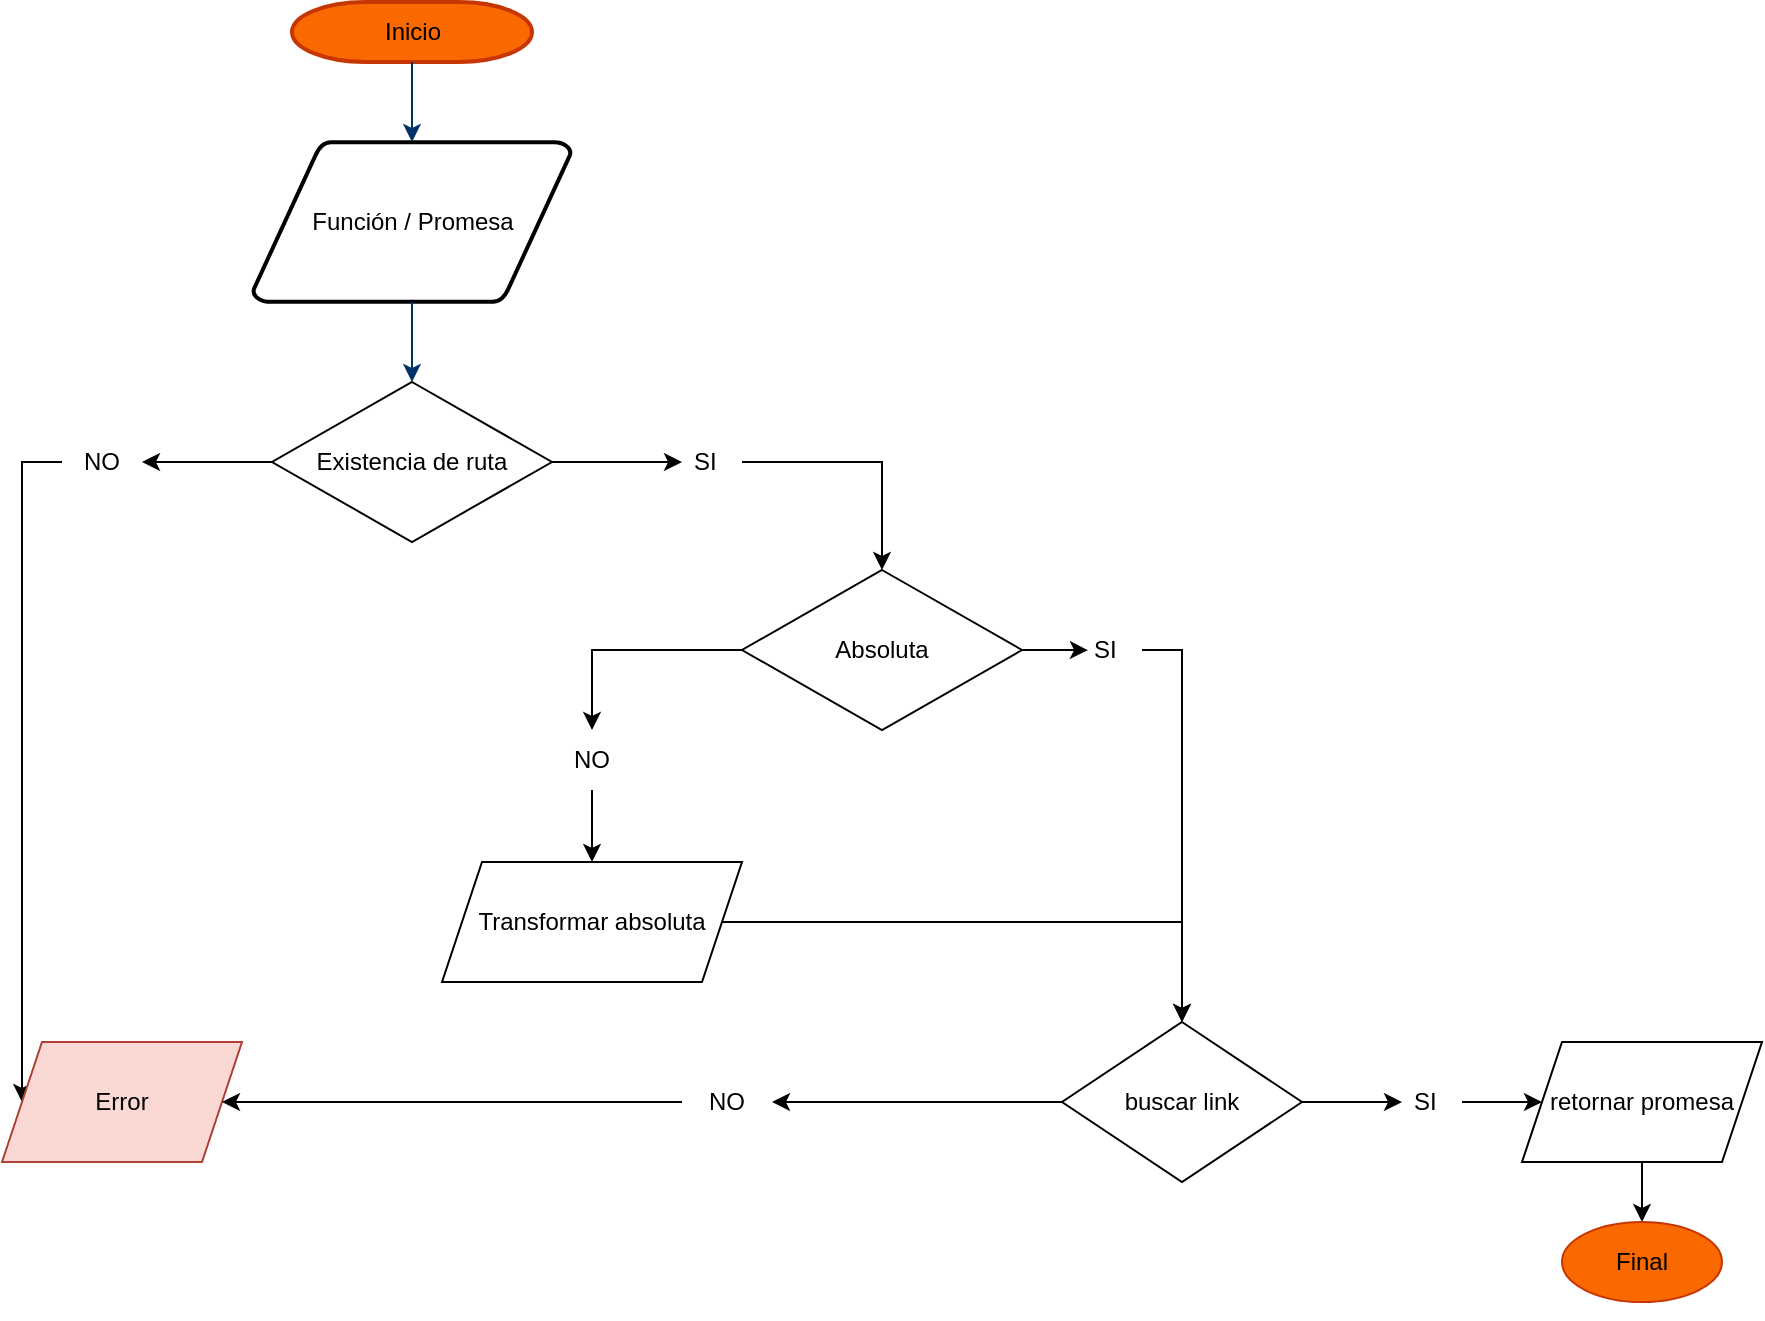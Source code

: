 <mxfile version="22.0.8" type="github">
  <diagram id="6a731a19-8d31-9384-78a2-239565b7b9f0" name="Page-1">
    <mxGraphModel dx="1834" dy="670" grid="1" gridSize="10" guides="1" tooltips="1" connect="1" arrows="1" fold="1" page="1" pageScale="1" pageWidth="1169" pageHeight="827" background="none" math="0" shadow="0">
      <root>
        <mxCell id="0" />
        <mxCell id="1" parent="0" />
        <mxCell id="2" value="Inicio" style="shape=mxgraph.flowchart.terminator;strokeWidth=2;gradientDirection=north;fontStyle=0;html=1;fillColor=#fa6800;fontColor=#000000;strokeColor=#C73500;" parent="1" vertex="1">
          <mxGeometry x="265" y="50" width="120" height="30" as="geometry" />
        </mxCell>
        <mxCell id="3" value="Función / Promesa" style="shape=mxgraph.flowchart.data;strokeWidth=2;gradientColor=none;gradientDirection=north;fontStyle=0;html=1;" parent="1" vertex="1">
          <mxGeometry x="245.5" y="120" width="159" height="80" as="geometry" />
        </mxCell>
        <mxCell id="7" style="fontStyle=1;strokeColor=#003366;strokeWidth=1;html=1;" parent="1" source="2" target="3" edge="1">
          <mxGeometry relative="1" as="geometry" />
        </mxCell>
        <mxCell id="8" style="fontStyle=1;strokeColor=#003366;strokeWidth=1;html=1;entryX=0.5;entryY=0;entryDx=0;entryDy=0;" parent="1" source="3" target="zADy5sMKimBXjU73vegx-56" edge="1">
          <mxGeometry relative="1" as="geometry">
            <mxPoint x="320" y="250" as="targetPoint" />
          </mxGeometry>
        </mxCell>
        <mxCell id="zADy5sMKimBXjU73vegx-57" value="" style="edgeStyle=orthogonalEdgeStyle;rounded=0;orthogonalLoop=1;jettySize=auto;html=1;entryX=0.5;entryY=0;entryDx=0;entryDy=0;" parent="1" source="zADy5sMKimBXjU73vegx-64" target="zADy5sMKimBXjU73vegx-59" edge="1">
          <mxGeometry relative="1" as="geometry">
            <mxPoint x="570" y="340" as="targetPoint" />
          </mxGeometry>
        </mxCell>
        <mxCell id="zADy5sMKimBXjU73vegx-104" value="" style="edgeStyle=orthogonalEdgeStyle;rounded=0;orthogonalLoop=1;jettySize=auto;html=1;entryX=0;entryY=0.5;entryDx=0;entryDy=0;exitX=0;exitY=0.5;exitDx=0;exitDy=0;" parent="1" source="zADy5sMKimBXjU73vegx-110" target="zADy5sMKimBXjU73vegx-99" edge="1">
          <mxGeometry relative="1" as="geometry">
            <mxPoint x="110" y="305" as="sourcePoint" />
            <mxPoint x="114.346" y="608.462" as="targetPoint" />
          </mxGeometry>
        </mxCell>
        <mxCell id="zADy5sMKimBXjU73vegx-56" value="Existencia de ruta" style="rhombus;whiteSpace=wrap;html=1;" parent="1" vertex="1">
          <mxGeometry x="255" y="240" width="140" height="80" as="geometry" />
        </mxCell>
        <mxCell id="zADy5sMKimBXjU73vegx-67" value="" style="edgeStyle=orthogonalEdgeStyle;rounded=0;orthogonalLoop=1;jettySize=auto;html=1;entryX=0.5;entryY=0;entryDx=0;entryDy=0;" parent="1" source="zADy5sMKimBXjU73vegx-91" target="zADy5sMKimBXjU73vegx-66" edge="1">
          <mxGeometry relative="1" as="geometry" />
        </mxCell>
        <mxCell id="zADy5sMKimBXjU73vegx-94" value="" style="edgeStyle=orthogonalEdgeStyle;rounded=0;orthogonalLoop=1;jettySize=auto;html=1;entryX=0.099;entryY=0.503;entryDx=0;entryDy=0;entryPerimeter=0;" parent="1" source="zADy5sMKimBXjU73vegx-59" target="zADy5sMKimBXjU73vegx-91" edge="1">
          <mxGeometry relative="1" as="geometry">
            <mxPoint x="730" y="400" as="targetPoint" />
          </mxGeometry>
        </mxCell>
        <mxCell id="zADy5sMKimBXjU73vegx-59" value="Absoluta" style="rhombus;whiteSpace=wrap;html=1;" parent="1" vertex="1">
          <mxGeometry x="490" y="334" width="140" height="80" as="geometry" />
        </mxCell>
        <mxCell id="zADy5sMKimBXjU73vegx-65" value="" style="edgeStyle=orthogonalEdgeStyle;rounded=0;orthogonalLoop=1;jettySize=auto;html=1;" parent="1" source="zADy5sMKimBXjU73vegx-56" target="zADy5sMKimBXjU73vegx-64" edge="1">
          <mxGeometry relative="1" as="geometry">
            <mxPoint x="390" y="290" as="sourcePoint" />
            <mxPoint x="570" y="340" as="targetPoint" />
          </mxGeometry>
        </mxCell>
        <mxCell id="zADy5sMKimBXjU73vegx-64" value="SI" style="text;strokeColor=none;fillColor=none;align=left;verticalAlign=middle;spacingLeft=4;spacingRight=4;overflow=hidden;points=[[0,0.5],[1,0.5]];portConstraint=eastwest;rotatable=0;whiteSpace=wrap;html=1;" parent="1" vertex="1">
          <mxGeometry x="460" y="265" width="30" height="30" as="geometry" />
        </mxCell>
        <mxCell id="zADy5sMKimBXjU73vegx-71" value="" style="edgeStyle=orthogonalEdgeStyle;rounded=0;orthogonalLoop=1;jettySize=auto;html=1;" parent="1" source="zADy5sMKimBXjU73vegx-95" target="zADy5sMKimBXjU73vegx-70" edge="1">
          <mxGeometry relative="1" as="geometry" />
        </mxCell>
        <mxCell id="zADy5sMKimBXjU73vegx-66" value="buscar link" style="rhombus;whiteSpace=wrap;html=1;" parent="1" vertex="1">
          <mxGeometry x="650" y="560" width="120" height="80" as="geometry" />
        </mxCell>
        <mxCell id="zADy5sMKimBXjU73vegx-106" value="" style="edgeStyle=orthogonalEdgeStyle;rounded=0;orthogonalLoop=1;jettySize=auto;html=1;" parent="1" source="zADy5sMKimBXjU73vegx-70" target="zADy5sMKimBXjU73vegx-105" edge="1">
          <mxGeometry relative="1" as="geometry" />
        </mxCell>
        <mxCell id="zADy5sMKimBXjU73vegx-70" value="retornar promesa" style="shape=parallelogram;perimeter=parallelogramPerimeter;whiteSpace=wrap;html=1;fixedSize=1;" parent="1" vertex="1">
          <mxGeometry x="880" y="570" width="120" height="60" as="geometry" />
        </mxCell>
        <mxCell id="Gehqq1bEgoKBwdOeV_dm-14" value="" style="edgeStyle=orthogonalEdgeStyle;rounded=0;orthogonalLoop=1;jettySize=auto;html=1;entryX=0.5;entryY=0;entryDx=0;entryDy=0;" parent="1" source="zADy5sMKimBXjU73vegx-77" target="zADy5sMKimBXjU73vegx-66" edge="1">
          <mxGeometry relative="1" as="geometry">
            <mxPoint x="710" y="570" as="targetPoint" />
          </mxGeometry>
        </mxCell>
        <mxCell id="zADy5sMKimBXjU73vegx-77" value="Transformar absoluta" style="shape=parallelogram;perimeter=parallelogramPerimeter;whiteSpace=wrap;html=1;fixedSize=1;" parent="1" vertex="1">
          <mxGeometry x="340" y="480" width="150" height="60" as="geometry" />
        </mxCell>
        <mxCell id="zADy5sMKimBXjU73vegx-84" value="" style="edgeStyle=orthogonalEdgeStyle;rounded=0;orthogonalLoop=1;jettySize=auto;html=1;entryX=0.5;entryY=0;entryDx=0;entryDy=0;exitX=0;exitY=0.5;exitDx=0;exitDy=0;" parent="1" source="zADy5sMKimBXjU73vegx-59" target="zADy5sMKimBXjU73vegx-79" edge="1">
          <mxGeometry relative="1" as="geometry">
            <mxPoint x="460" y="400" as="sourcePoint" />
            <mxPoint x="345" y="490" as="targetPoint" />
            <Array as="points" />
          </mxGeometry>
        </mxCell>
        <mxCell id="zADy5sMKimBXjU73vegx-87" value="" style="edgeStyle=orthogonalEdgeStyle;rounded=0;orthogonalLoop=1;jettySize=auto;html=1;entryX=0.5;entryY=0;entryDx=0;entryDy=0;" parent="1" source="zADy5sMKimBXjU73vegx-79" target="zADy5sMKimBXjU73vegx-77" edge="1">
          <mxGeometry relative="1" as="geometry">
            <mxPoint x="369.5" y="530" as="targetPoint" />
          </mxGeometry>
        </mxCell>
        <mxCell id="zADy5sMKimBXjU73vegx-79" value="NO" style="text;html=1;strokeColor=none;fillColor=none;align=center;verticalAlign=middle;whiteSpace=wrap;rounded=0;" parent="1" vertex="1">
          <mxGeometry x="385" y="414" width="60" height="30" as="geometry" />
        </mxCell>
        <mxCell id="zADy5sMKimBXjU73vegx-91" value="SI" style="text;strokeColor=none;fillColor=none;align=left;verticalAlign=middle;spacingLeft=4;spacingRight=4;overflow=hidden;points=[[0,0.5],[1,0.5]];portConstraint=eastwest;rotatable=0;whiteSpace=wrap;html=1;" parent="1" vertex="1">
          <mxGeometry x="660" y="359" width="30" height="30" as="geometry" />
        </mxCell>
        <mxCell id="zADy5sMKimBXjU73vegx-96" value="" style="edgeStyle=orthogonalEdgeStyle;rounded=0;orthogonalLoop=1;jettySize=auto;html=1;exitX=1;exitY=0.5;exitDx=0;exitDy=0;" parent="1" source="zADy5sMKimBXjU73vegx-66" target="zADy5sMKimBXjU73vegx-95" edge="1">
          <mxGeometry relative="1" as="geometry">
            <mxPoint x="830" y="520" as="sourcePoint" />
            <mxPoint x="950" y="600" as="targetPoint" />
          </mxGeometry>
        </mxCell>
        <mxCell id="zADy5sMKimBXjU73vegx-95" value="SI" style="text;strokeColor=none;fillColor=none;align=left;verticalAlign=middle;spacingLeft=4;spacingRight=4;overflow=hidden;points=[[0,0.5],[1,0.5]];portConstraint=eastwest;rotatable=0;whiteSpace=wrap;html=1;" parent="1" vertex="1">
          <mxGeometry x="820" y="585" width="30" height="30" as="geometry" />
        </mxCell>
        <mxCell id="zADy5sMKimBXjU73vegx-99" value="Error" style="shape=parallelogram;perimeter=parallelogramPerimeter;whiteSpace=wrap;html=1;fixedSize=1;fillColor=#fad9d5;strokeColor=#ae4132;" parent="1" vertex="1">
          <mxGeometry x="120" y="570" width="120" height="60" as="geometry" />
        </mxCell>
        <mxCell id="zADy5sMKimBXjU73vegx-105" value="Final" style="ellipse;whiteSpace=wrap;html=1;fillColor=#fa6800;fontColor=#000000;strokeColor=#C73500;" parent="1" vertex="1">
          <mxGeometry x="900" y="660" width="80" height="40" as="geometry" />
        </mxCell>
        <mxCell id="zADy5sMKimBXjU73vegx-109" value="" style="edgeStyle=orthogonalEdgeStyle;rounded=0;orthogonalLoop=1;jettySize=auto;html=1;exitX=0;exitY=0.5;exitDx=0;exitDy=0;" parent="1" source="zADy5sMKimBXjU73vegx-66" target="zADy5sMKimBXjU73vegx-107" edge="1">
          <mxGeometry relative="1" as="geometry">
            <mxPoint x="670" y="530" as="sourcePoint" />
            <mxPoint x="231" y="620" as="targetPoint" />
            <Array as="points" />
          </mxGeometry>
        </mxCell>
        <mxCell id="Gehqq1bEgoKBwdOeV_dm-16" value="" style="edgeStyle=orthogonalEdgeStyle;rounded=0;orthogonalLoop=1;jettySize=auto;html=1;entryX=1;entryY=0.5;entryDx=0;entryDy=0;" parent="1" source="zADy5sMKimBXjU73vegx-107" target="zADy5sMKimBXjU73vegx-99" edge="1">
          <mxGeometry relative="1" as="geometry">
            <mxPoint x="380" y="600" as="targetPoint" />
          </mxGeometry>
        </mxCell>
        <mxCell id="zADy5sMKimBXjU73vegx-107" value="NO" style="text;html=1;strokeColor=none;fillColor=none;align=center;verticalAlign=middle;whiteSpace=wrap;rounded=0;" parent="1" vertex="1">
          <mxGeometry x="460" y="585" width="45" height="30" as="geometry" />
        </mxCell>
        <mxCell id="zADy5sMKimBXjU73vegx-112" value="" style="edgeStyle=orthogonalEdgeStyle;rounded=0;orthogonalLoop=1;jettySize=auto;html=1;entryX=1;entryY=0.5;entryDx=0;entryDy=0;" parent="1" source="zADy5sMKimBXjU73vegx-56" target="zADy5sMKimBXjU73vegx-110" edge="1">
          <mxGeometry relative="1" as="geometry">
            <mxPoint x="250" y="290" as="sourcePoint" />
            <mxPoint x="134" y="608" as="targetPoint" />
          </mxGeometry>
        </mxCell>
        <mxCell id="zADy5sMKimBXjU73vegx-110" value="NO" style="text;html=1;strokeColor=none;fillColor=none;align=center;verticalAlign=middle;whiteSpace=wrap;rounded=0;" parent="1" vertex="1">
          <mxGeometry x="150" y="265" width="40" height="30" as="geometry" />
        </mxCell>
        <mxCell id="Gehqq1bEgoKBwdOeV_dm-17" style="edgeStyle=orthogonalEdgeStyle;rounded=0;orthogonalLoop=1;jettySize=auto;html=1;exitX=0.5;exitY=1;exitDx=0;exitDy=0;" parent="1" source="zADy5sMKimBXjU73vegx-105" target="zADy5sMKimBXjU73vegx-105" edge="1">
          <mxGeometry relative="1" as="geometry" />
        </mxCell>
      </root>
    </mxGraphModel>
  </diagram>
</mxfile>

